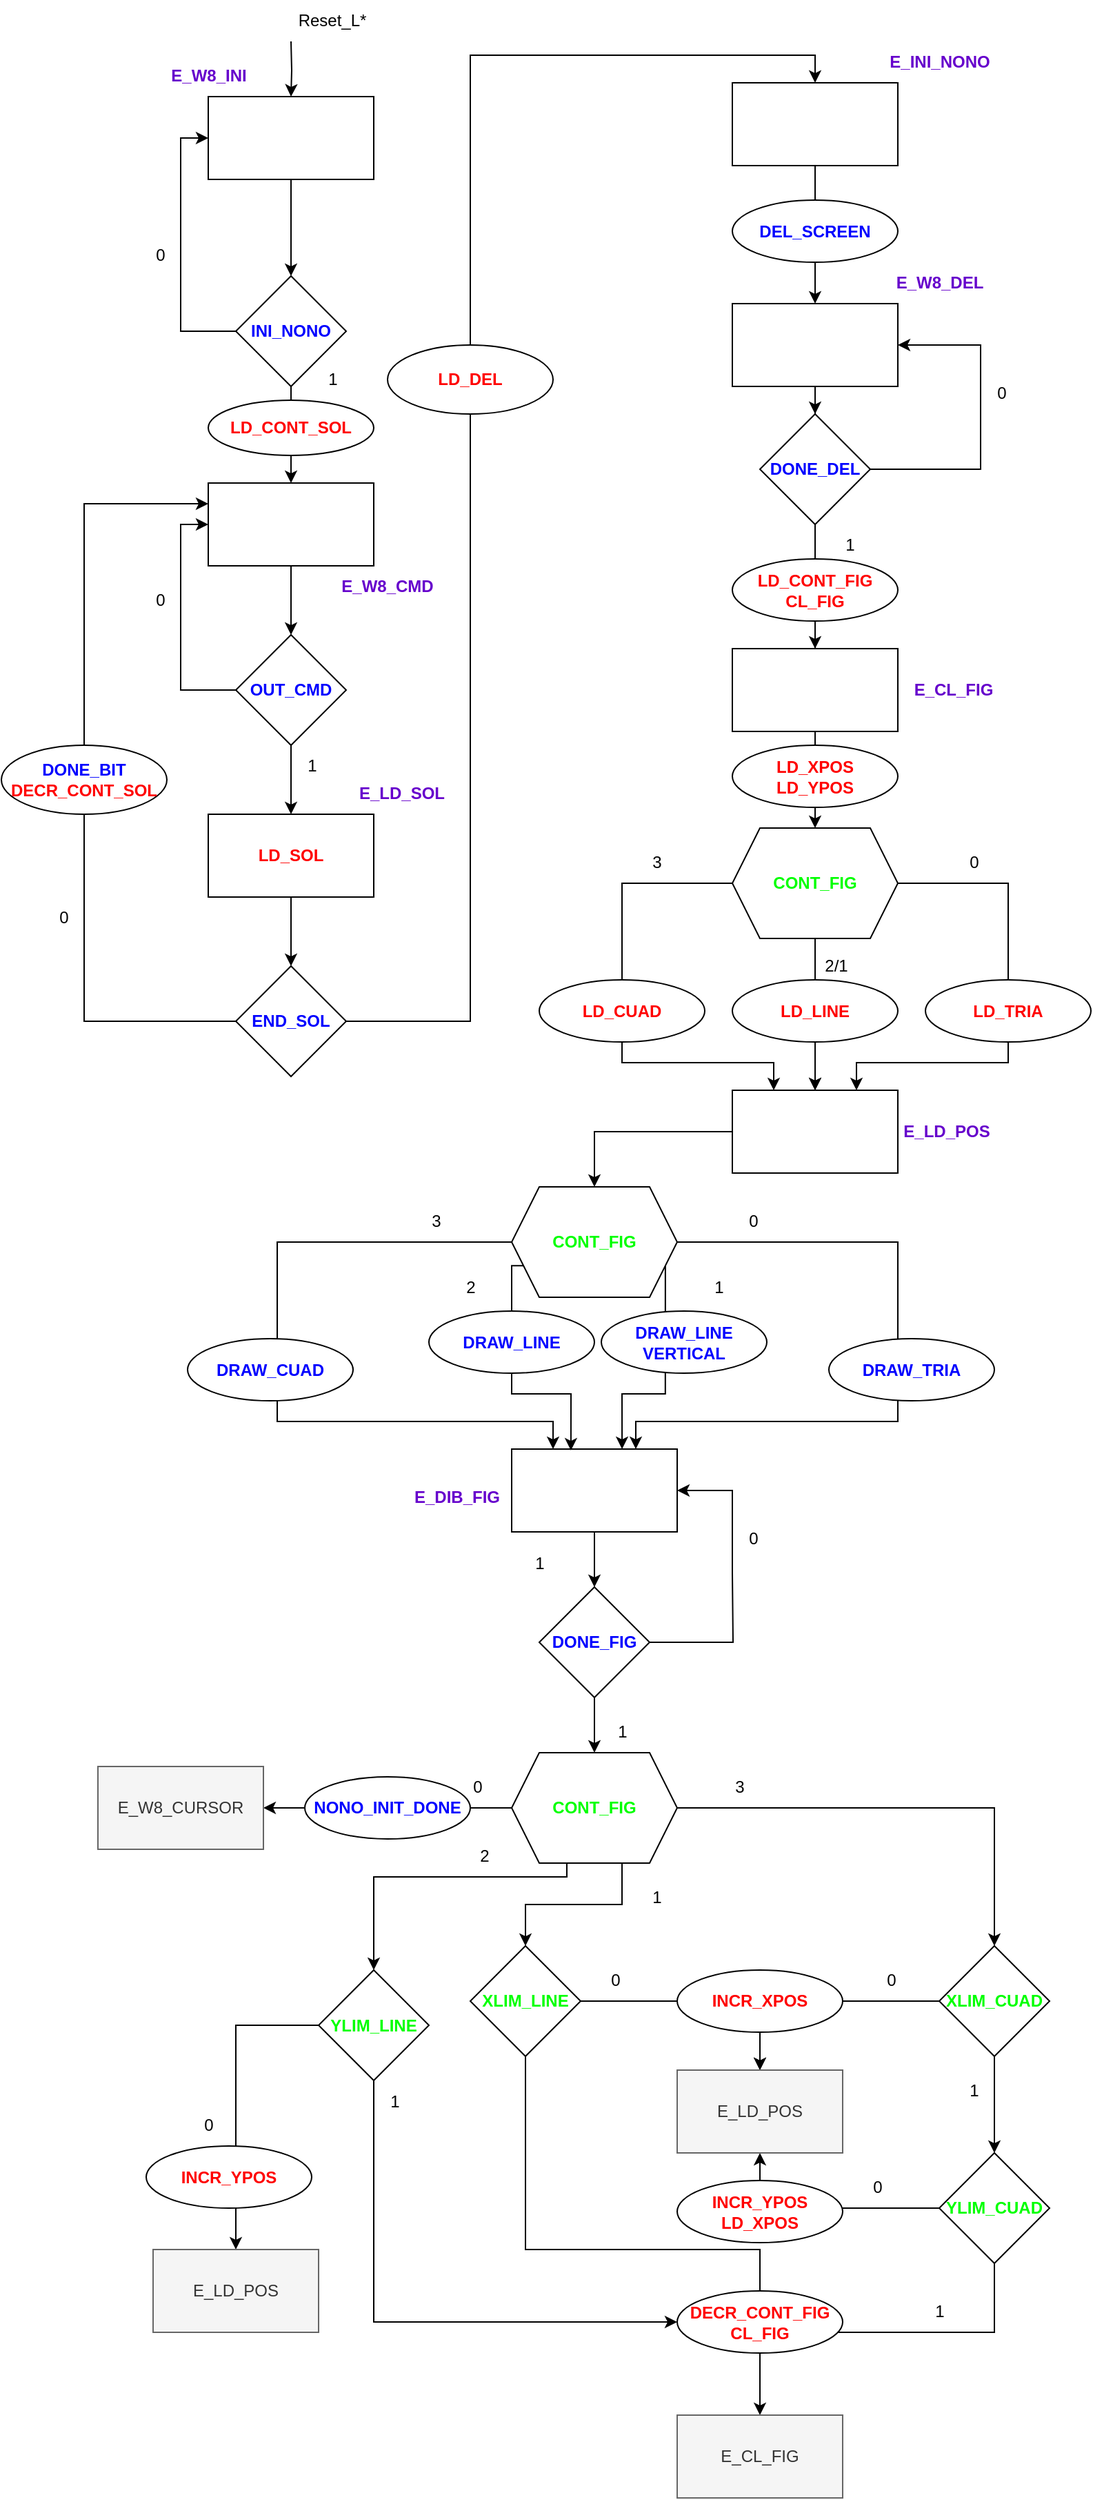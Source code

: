 <mxfile version="23.1.4" type="device">
  <diagram name="Página-1" id="odEJm7NLrHrXEt8aZHD7">
    <mxGraphModel dx="2206" dy="1148" grid="1" gridSize="10" guides="1" tooltips="1" connect="1" arrows="1" fold="1" page="1" pageScale="1" pageWidth="827" pageHeight="1169" math="0" shadow="0">
      <root>
        <mxCell id="0" />
        <mxCell id="1" parent="0" />
        <mxCell id="RWISE_kW_2bD8TeYGAy0-4" value="" style="edgeStyle=orthogonalEdgeStyle;rounded=0;orthogonalLoop=1;jettySize=auto;html=1;" parent="1" source="RWISE_kW_2bD8TeYGAy0-2" target="RWISE_kW_2bD8TeYGAy0-3" edge="1">
          <mxGeometry relative="1" as="geometry" />
        </mxCell>
        <mxCell id="RWISE_kW_2bD8TeYGAy0-19" style="edgeStyle=orthogonalEdgeStyle;rounded=0;orthogonalLoop=1;jettySize=auto;html=1;" parent="1" target="RWISE_kW_2bD8TeYGAy0-2" edge="1">
          <mxGeometry relative="1" as="geometry">
            <mxPoint x="210" y="40" as="sourcePoint" />
          </mxGeometry>
        </mxCell>
        <mxCell id="RWISE_kW_2bD8TeYGAy0-2" value="" style="rounded=0;whiteSpace=wrap;html=1;" parent="1" vertex="1">
          <mxGeometry x="150" y="80" width="120" height="60" as="geometry" />
        </mxCell>
        <mxCell id="RWISE_kW_2bD8TeYGAy0-5" style="edgeStyle=orthogonalEdgeStyle;rounded=0;orthogonalLoop=1;jettySize=auto;html=1;entryX=0;entryY=0.5;entryDx=0;entryDy=0;" parent="1" source="RWISE_kW_2bD8TeYGAy0-3" target="RWISE_kW_2bD8TeYGAy0-2" edge="1">
          <mxGeometry relative="1" as="geometry">
            <Array as="points">
              <mxPoint x="130" y="250" />
              <mxPoint x="130" y="110" />
            </Array>
          </mxGeometry>
        </mxCell>
        <mxCell id="RWISE_kW_2bD8TeYGAy0-7" value="" style="edgeStyle=orthogonalEdgeStyle;rounded=0;orthogonalLoop=1;jettySize=auto;html=1;" parent="1" source="RWISE_kW_2bD8TeYGAy0-3" target="RWISE_kW_2bD8TeYGAy0-6" edge="1">
          <mxGeometry relative="1" as="geometry" />
        </mxCell>
        <mxCell id="RWISE_kW_2bD8TeYGAy0-3" value="&lt;b&gt;&lt;font color=&quot;#0000ff&quot;&gt;INI_NONO&lt;/font&gt;&lt;/b&gt;" style="rhombus;whiteSpace=wrap;html=1;" parent="1" vertex="1">
          <mxGeometry x="170" y="210" width="80" height="80" as="geometry" />
        </mxCell>
        <mxCell id="RWISE_kW_2bD8TeYGAy0-9" value="" style="edgeStyle=orthogonalEdgeStyle;rounded=0;orthogonalLoop=1;jettySize=auto;html=1;" parent="1" source="RWISE_kW_2bD8TeYGAy0-6" target="RWISE_kW_2bD8TeYGAy0-8" edge="1">
          <mxGeometry relative="1" as="geometry" />
        </mxCell>
        <mxCell id="RWISE_kW_2bD8TeYGAy0-6" value="" style="rounded=0;whiteSpace=wrap;html=1;" parent="1" vertex="1">
          <mxGeometry x="150" y="360" width="120" height="60" as="geometry" />
        </mxCell>
        <mxCell id="RWISE_kW_2bD8TeYGAy0-10" style="edgeStyle=orthogonalEdgeStyle;rounded=0;orthogonalLoop=1;jettySize=auto;html=1;entryX=0;entryY=0.5;entryDx=0;entryDy=0;" parent="1" source="RWISE_kW_2bD8TeYGAy0-8" target="RWISE_kW_2bD8TeYGAy0-6" edge="1">
          <mxGeometry relative="1" as="geometry">
            <Array as="points">
              <mxPoint x="130" y="510" />
              <mxPoint x="130" y="390" />
            </Array>
          </mxGeometry>
        </mxCell>
        <mxCell id="RWISE_kW_2bD8TeYGAy0-13" value="" style="edgeStyle=orthogonalEdgeStyle;rounded=0;orthogonalLoop=1;jettySize=auto;html=1;" parent="1" source="RWISE_kW_2bD8TeYGAy0-8" target="RWISE_kW_2bD8TeYGAy0-12" edge="1">
          <mxGeometry relative="1" as="geometry" />
        </mxCell>
        <mxCell id="RWISE_kW_2bD8TeYGAy0-8" value="&lt;b&gt;&lt;font color=&quot;#0000ff&quot;&gt;OUT_CMD&lt;/font&gt;&lt;/b&gt;" style="rhombus;whiteSpace=wrap;html=1;" parent="1" vertex="1">
          <mxGeometry x="170" y="470" width="80" height="80" as="geometry" />
        </mxCell>
        <mxCell id="RWISE_kW_2bD8TeYGAy0-16" value="" style="edgeStyle=orthogonalEdgeStyle;rounded=0;orthogonalLoop=1;jettySize=auto;html=1;" parent="1" source="RWISE_kW_2bD8TeYGAy0-12" target="RWISE_kW_2bD8TeYGAy0-15" edge="1">
          <mxGeometry relative="1" as="geometry" />
        </mxCell>
        <mxCell id="RWISE_kW_2bD8TeYGAy0-12" value="&lt;b&gt;&lt;font color=&quot;#ff0000&quot;&gt;LD_SOL&lt;/font&gt;&lt;/b&gt;" style="rounded=0;whiteSpace=wrap;html=1;" parent="1" vertex="1">
          <mxGeometry x="150" y="600" width="120" height="60" as="geometry" />
        </mxCell>
        <mxCell id="RWISE_kW_2bD8TeYGAy0-17" style="edgeStyle=orthogonalEdgeStyle;rounded=0;orthogonalLoop=1;jettySize=auto;html=1;entryX=0;entryY=0.25;entryDx=0;entryDy=0;" parent="1" source="RWISE_kW_2bD8TeYGAy0-15" target="RWISE_kW_2bD8TeYGAy0-6" edge="1">
          <mxGeometry relative="1" as="geometry">
            <Array as="points">
              <mxPoint x="60" y="750" />
              <mxPoint x="60" y="375" />
            </Array>
          </mxGeometry>
        </mxCell>
        <mxCell id="RWISE_kW_2bD8TeYGAy0-31" style="edgeStyle=orthogonalEdgeStyle;rounded=0;orthogonalLoop=1;jettySize=auto;html=1;entryX=0.5;entryY=0;entryDx=0;entryDy=0;" parent="1" source="RWISE_kW_2bD8TeYGAy0-32" target="RWISE_kW_2bD8TeYGAy0-30" edge="1">
          <mxGeometry relative="1" as="geometry">
            <Array as="points">
              <mxPoint x="340" y="50" />
              <mxPoint x="590" y="50" />
            </Array>
          </mxGeometry>
        </mxCell>
        <mxCell id="RWISE_kW_2bD8TeYGAy0-15" value="&lt;b&gt;&lt;font color=&quot;#0000ff&quot;&gt;END_SOL&lt;/font&gt;&lt;/b&gt;" style="rhombus;whiteSpace=wrap;html=1;" parent="1" vertex="1">
          <mxGeometry x="170" y="710" width="80" height="80" as="geometry" />
        </mxCell>
        <mxCell id="RWISE_kW_2bD8TeYGAy0-18" value="&lt;b&gt;&lt;font color=&quot;#ff0000&quot;&gt;LD_CONT_SOL&lt;/font&gt;&lt;/b&gt;" style="ellipse;whiteSpace=wrap;html=1;" parent="1" vertex="1">
          <mxGeometry x="150" y="300" width="120" height="40" as="geometry" />
        </mxCell>
        <mxCell id="RWISE_kW_2bD8TeYGAy0-20" value="Reset_L*" style="text;html=1;strokeColor=none;fillColor=none;align=center;verticalAlign=middle;whiteSpace=wrap;rounded=0;" parent="1" vertex="1">
          <mxGeometry x="210" y="10" width="60" height="30" as="geometry" />
        </mxCell>
        <mxCell id="RWISE_kW_2bD8TeYGAy0-21" value="&lt;b&gt;&lt;font color=&quot;#6600cc&quot;&gt;E_W8_INI&lt;/font&gt;&lt;/b&gt;" style="text;html=1;align=center;verticalAlign=middle;resizable=0;points=[];autosize=1;strokeColor=none;fillColor=none;" parent="1" vertex="1">
          <mxGeometry x="110" y="50" width="80" height="30" as="geometry" />
        </mxCell>
        <mxCell id="RWISE_kW_2bD8TeYGAy0-22" value="&lt;font color=&quot;#6600cc&quot;&gt;&lt;b&gt;E_W8_CMD&lt;/b&gt;&lt;/font&gt;" style="text;html=1;strokeColor=none;fillColor=none;align=center;verticalAlign=middle;whiteSpace=wrap;rounded=0;" parent="1" vertex="1">
          <mxGeometry x="250" y="420" width="60" height="30" as="geometry" />
        </mxCell>
        <mxCell id="RWISE_kW_2bD8TeYGAy0-23" value="&lt;b&gt;&lt;font color=&quot;#6600cc&quot;&gt;E_LD_SOL&lt;/font&gt;&lt;/b&gt;" style="text;html=1;align=center;verticalAlign=middle;resizable=0;points=[];autosize=1;strokeColor=none;fillColor=none;" parent="1" vertex="1">
          <mxGeometry x="245" y="570" width="90" height="30" as="geometry" />
        </mxCell>
        <mxCell id="RWISE_kW_2bD8TeYGAy0-24" value="&lt;b&gt;&lt;font color=&quot;#0000ff&quot;&gt;DONE_BIT&lt;/font&gt;&lt;/b&gt;&lt;br&gt;&lt;b&gt;&lt;font color=&quot;#ff0000&quot;&gt;DECR_CONT_SOL&lt;/font&gt;&lt;/b&gt;" style="ellipse;whiteSpace=wrap;html=1;" parent="1" vertex="1">
          <mxGeometry y="550" width="120" height="50" as="geometry" />
        </mxCell>
        <mxCell id="RWISE_kW_2bD8TeYGAy0-25" value="0" style="text;html=1;align=center;verticalAlign=middle;resizable=0;points=[];autosize=1;strokeColor=none;fillColor=none;" parent="1" vertex="1">
          <mxGeometry x="100" y="180" width="30" height="30" as="geometry" />
        </mxCell>
        <mxCell id="RWISE_kW_2bD8TeYGAy0-26" value="0" style="text;html=1;align=center;verticalAlign=middle;resizable=0;points=[];autosize=1;strokeColor=none;fillColor=none;" parent="1" vertex="1">
          <mxGeometry x="100" y="430" width="30" height="30" as="geometry" />
        </mxCell>
        <mxCell id="RWISE_kW_2bD8TeYGAy0-27" value="0" style="text;html=1;align=center;verticalAlign=middle;resizable=0;points=[];autosize=1;strokeColor=none;fillColor=none;" parent="1" vertex="1">
          <mxGeometry x="30" y="660" width="30" height="30" as="geometry" />
        </mxCell>
        <mxCell id="RWISE_kW_2bD8TeYGAy0-28" value="1" style="text;html=1;align=center;verticalAlign=middle;resizable=0;points=[];autosize=1;strokeColor=none;fillColor=none;" parent="1" vertex="1">
          <mxGeometry x="210" y="550" width="30" height="30" as="geometry" />
        </mxCell>
        <mxCell id="RWISE_kW_2bD8TeYGAy0-29" value="1" style="text;html=1;align=center;verticalAlign=middle;resizable=0;points=[];autosize=1;strokeColor=none;fillColor=none;" parent="1" vertex="1">
          <mxGeometry x="225" y="270" width="30" height="30" as="geometry" />
        </mxCell>
        <mxCell id="RWISE_kW_2bD8TeYGAy0-34" style="edgeStyle=orthogonalEdgeStyle;rounded=0;orthogonalLoop=1;jettySize=auto;html=1;entryX=0.5;entryY=0;entryDx=0;entryDy=0;" parent="1" source="RWISE_kW_2bD8TeYGAy0-30" target="RWISE_kW_2bD8TeYGAy0-33" edge="1">
          <mxGeometry relative="1" as="geometry" />
        </mxCell>
        <mxCell id="RWISE_kW_2bD8TeYGAy0-30" value="" style="rounded=0;whiteSpace=wrap;html=1;" parent="1" vertex="1">
          <mxGeometry x="530" y="70" width="120" height="60" as="geometry" />
        </mxCell>
        <mxCell id="RWISE_kW_2bD8TeYGAy0-36" value="" style="edgeStyle=orthogonalEdgeStyle;rounded=0;orthogonalLoop=1;jettySize=auto;html=1;" parent="1" source="RWISE_kW_2bD8TeYGAy0-33" target="RWISE_kW_2bD8TeYGAy0-35" edge="1">
          <mxGeometry relative="1" as="geometry" />
        </mxCell>
        <mxCell id="RWISE_kW_2bD8TeYGAy0-33" value="" style="rounded=0;whiteSpace=wrap;html=1;" parent="1" vertex="1">
          <mxGeometry x="530" y="230" width="120" height="60" as="geometry" />
        </mxCell>
        <mxCell id="RWISE_kW_2bD8TeYGAy0-37" style="edgeStyle=orthogonalEdgeStyle;rounded=0;orthogonalLoop=1;jettySize=auto;html=1;entryX=1;entryY=0.5;entryDx=0;entryDy=0;exitX=1;exitY=0.5;exitDx=0;exitDy=0;" parent="1" source="RWISE_kW_2bD8TeYGAy0-35" target="RWISE_kW_2bD8TeYGAy0-33" edge="1">
          <mxGeometry relative="1" as="geometry">
            <Array as="points">
              <mxPoint x="710" y="350" />
              <mxPoint x="710" y="260" />
            </Array>
          </mxGeometry>
        </mxCell>
        <mxCell id="RWISE_kW_2bD8TeYGAy0-39" value="" style="edgeStyle=orthogonalEdgeStyle;rounded=0;orthogonalLoop=1;jettySize=auto;html=1;" parent="1" source="RWISE_kW_2bD8TeYGAy0-55" target="RWISE_kW_2bD8TeYGAy0-38" edge="1">
          <mxGeometry relative="1" as="geometry" />
        </mxCell>
        <mxCell id="RWISE_kW_2bD8TeYGAy0-116" value="" style="edgeStyle=orthogonalEdgeStyle;rounded=0;orthogonalLoop=1;jettySize=auto;html=1;endArrow=none;endFill=0;" parent="1" source="RWISE_kW_2bD8TeYGAy0-35" target="RWISE_kW_2bD8TeYGAy0-55" edge="1">
          <mxGeometry relative="1" as="geometry" />
        </mxCell>
        <mxCell id="RWISE_kW_2bD8TeYGAy0-35" value="&lt;b&gt;&lt;font color=&quot;#0000ff&quot;&gt;DONE_DEL&lt;/font&gt;&lt;/b&gt;" style="rhombus;whiteSpace=wrap;html=1;" parent="1" vertex="1">
          <mxGeometry x="550" y="310" width="80" height="80" as="geometry" />
        </mxCell>
        <mxCell id="RWISE_kW_2bD8TeYGAy0-41" value="" style="edgeStyle=orthogonalEdgeStyle;rounded=0;orthogonalLoop=1;jettySize=auto;html=1;" parent="1" source="RWISE_kW_2bD8TeYGAy0-58" target="RWISE_kW_2bD8TeYGAy0-40" edge="1">
          <mxGeometry relative="1" as="geometry" />
        </mxCell>
        <mxCell id="RWISE_kW_2bD8TeYGAy0-38" value="" style="rounded=0;whiteSpace=wrap;html=1;" parent="1" vertex="1">
          <mxGeometry x="530" y="480" width="120" height="60" as="geometry" />
        </mxCell>
        <mxCell id="5XrXyJW60Q5g18ajLVjd-1" style="edgeStyle=orthogonalEdgeStyle;rounded=0;orthogonalLoop=1;jettySize=auto;html=1;" parent="1" source="RWISE_kW_2bD8TeYGAy0-40" target="RWISE_kW_2bD8TeYGAy0-138" edge="1">
          <mxGeometry relative="1" as="geometry" />
        </mxCell>
        <mxCell id="RWISE_kW_2bD8TeYGAy0-40" value="" style="rounded=0;whiteSpace=wrap;html=1;" parent="1" vertex="1">
          <mxGeometry x="530" y="800" width="120" height="60" as="geometry" />
        </mxCell>
        <mxCell id="RWISE_kW_2bD8TeYGAy0-45" value="" style="edgeStyle=orthogonalEdgeStyle;rounded=0;orthogonalLoop=1;jettySize=auto;html=1;" parent="1" source="RWISE_kW_2bD8TeYGAy0-42" target="RWISE_kW_2bD8TeYGAy0-44" edge="1">
          <mxGeometry relative="1" as="geometry" />
        </mxCell>
        <mxCell id="RjM8TMCrA9uFqxCEmSIZ-4" style="edgeStyle=orthogonalEdgeStyle;rounded=0;orthogonalLoop=1;jettySize=auto;html=1;entryX=1;entryY=0.5;entryDx=0;entryDy=0;" edge="1" parent="1" target="RWISE_kW_2bD8TeYGAy0-42">
          <mxGeometry relative="1" as="geometry">
            <mxPoint x="530" y="1150" as="sourcePoint" />
            <Array as="points">
              <mxPoint x="530" y="1090" />
            </Array>
          </mxGeometry>
        </mxCell>
        <mxCell id="RWISE_kW_2bD8TeYGAy0-42" value="" style="rounded=0;whiteSpace=wrap;html=1;" parent="1" vertex="1">
          <mxGeometry x="370" y="1060" width="120" height="60" as="geometry" />
        </mxCell>
        <mxCell id="RWISE_kW_2bD8TeYGAy0-83" value="" style="edgeStyle=orthogonalEdgeStyle;rounded=0;orthogonalLoop=1;jettySize=auto;html=1;" parent="1" source="RWISE_kW_2bD8TeYGAy0-44" target="RWISE_kW_2bD8TeYGAy0-70" edge="1">
          <mxGeometry relative="1" as="geometry" />
        </mxCell>
        <mxCell id="RjM8TMCrA9uFqxCEmSIZ-3" style="edgeStyle=orthogonalEdgeStyle;rounded=0;orthogonalLoop=1;jettySize=auto;html=1;endArrow=none;endFill=0;" edge="1" parent="1" source="RWISE_kW_2bD8TeYGAy0-44">
          <mxGeometry relative="1" as="geometry">
            <mxPoint x="530" y="1150" as="targetPoint" />
          </mxGeometry>
        </mxCell>
        <mxCell id="RWISE_kW_2bD8TeYGAy0-44" value="&lt;b&gt;&lt;font color=&quot;#0000ff&quot;&gt;DONE_FIG&lt;/font&gt;&lt;/b&gt;" style="rhombus;whiteSpace=wrap;html=1;" parent="1" vertex="1">
          <mxGeometry x="390" y="1160" width="80" height="80" as="geometry" />
        </mxCell>
        <mxCell id="RWISE_kW_2bD8TeYGAy0-53" value="" style="edgeStyle=orthogonalEdgeStyle;rounded=0;orthogonalLoop=1;jettySize=auto;html=1;entryX=0.5;entryY=0;entryDx=0;entryDy=0;" parent="1" source="RWISE_kW_2bD8TeYGAy0-15" target="RWISE_kW_2bD8TeYGAy0-32" edge="1">
          <mxGeometry relative="1" as="geometry">
            <mxPoint x="250" y="750" as="sourcePoint" />
            <mxPoint x="560" y="70" as="targetPoint" />
            <Array as="points">
              <mxPoint x="340" y="750" />
            </Array>
          </mxGeometry>
        </mxCell>
        <mxCell id="RWISE_kW_2bD8TeYGAy0-32" value="&lt;b&gt;&lt;font color=&quot;#ff0000&quot;&gt;LD_DEL&lt;/font&gt;&lt;/b&gt;" style="ellipse;whiteSpace=wrap;html=1;" parent="1" vertex="1">
          <mxGeometry x="280" y="260" width="120" height="50" as="geometry" />
        </mxCell>
        <mxCell id="RWISE_kW_2bD8TeYGAy0-54" value="&lt;b&gt;&lt;font color=&quot;#0000ff&quot;&gt;DEL_SCREEN&lt;/font&gt;&lt;/b&gt;" style="ellipse;whiteSpace=wrap;html=1;" parent="1" vertex="1">
          <mxGeometry x="530" y="155" width="120" height="45" as="geometry" />
        </mxCell>
        <mxCell id="RWISE_kW_2bD8TeYGAy0-55" value="&lt;b&gt;&lt;font color=&quot;#ff0000&quot;&gt;LD_CONT_FIG&lt;br&gt;CL_FIG&lt;/font&gt;&lt;/b&gt;" style="ellipse;whiteSpace=wrap;html=1;" parent="1" vertex="1">
          <mxGeometry x="530" y="415" width="120" height="45" as="geometry" />
        </mxCell>
        <mxCell id="RWISE_kW_2bD8TeYGAy0-59" style="edgeStyle=orthogonalEdgeStyle;rounded=0;orthogonalLoop=1;jettySize=auto;html=1;entryX=0.25;entryY=0;entryDx=0;entryDy=0;" parent="1" source="RWISE_kW_2bD8TeYGAy0-58" target="RWISE_kW_2bD8TeYGAy0-40" edge="1">
          <mxGeometry relative="1" as="geometry">
            <Array as="points">
              <mxPoint x="450" y="650" />
              <mxPoint x="450" y="780" />
              <mxPoint x="560" y="780" />
            </Array>
          </mxGeometry>
        </mxCell>
        <mxCell id="RWISE_kW_2bD8TeYGAy0-60" value="" style="edgeStyle=orthogonalEdgeStyle;rounded=0;orthogonalLoop=1;jettySize=auto;html=1;" parent="1" source="RWISE_kW_2bD8TeYGAy0-38" target="RWISE_kW_2bD8TeYGAy0-58" edge="1">
          <mxGeometry relative="1" as="geometry">
            <mxPoint x="590" y="540" as="sourcePoint" />
            <mxPoint x="590" y="770" as="targetPoint" />
          </mxGeometry>
        </mxCell>
        <mxCell id="RWISE_kW_2bD8TeYGAy0-58" value="&lt;b&gt;&lt;font color=&quot;#00ff00&quot;&gt;CONT_FIG&lt;/font&gt;&lt;/b&gt;" style="shape=hexagon;perimeter=hexagonPerimeter2;whiteSpace=wrap;html=1;fixedSize=1;" parent="1" vertex="1">
          <mxGeometry x="530" y="610" width="120" height="80" as="geometry" />
        </mxCell>
        <mxCell id="RWISE_kW_2bD8TeYGAy0-61" value="&lt;b&gt;&lt;font color=&quot;#ff0000&quot;&gt;LD_XPOS&lt;br&gt;LD_YPOS&lt;/font&gt;&lt;/b&gt;" style="ellipse;whiteSpace=wrap;html=1;" parent="1" vertex="1">
          <mxGeometry x="530" y="550" width="120" height="45" as="geometry" />
        </mxCell>
        <mxCell id="RWISE_kW_2bD8TeYGAy0-124" value="" style="edgeStyle=orthogonalEdgeStyle;rounded=0;orthogonalLoop=1;jettySize=auto;html=1;" parent="1" source="RWISE_kW_2bD8TeYGAy0-62" target="RWISE_kW_2bD8TeYGAy0-40" edge="1">
          <mxGeometry relative="1" as="geometry" />
        </mxCell>
        <mxCell id="RWISE_kW_2bD8TeYGAy0-62" value="&lt;b&gt;&lt;font color=&quot;#ff0000&quot;&gt;LD_LINE&lt;/font&gt;&lt;/b&gt;" style="ellipse;whiteSpace=wrap;html=1;" parent="1" vertex="1">
          <mxGeometry x="530" y="720" width="120" height="45" as="geometry" />
        </mxCell>
        <mxCell id="RWISE_kW_2bD8TeYGAy0-63" value="&lt;b&gt;&lt;font color=&quot;#ff0000&quot;&gt;LD_CUAD&lt;/font&gt;&lt;/b&gt;" style="ellipse;whiteSpace=wrap;html=1;" parent="1" vertex="1">
          <mxGeometry x="390" y="720" width="120" height="45" as="geometry" />
        </mxCell>
        <mxCell id="RWISE_kW_2bD8TeYGAy0-67" style="edgeStyle=orthogonalEdgeStyle;rounded=0;orthogonalLoop=1;jettySize=auto;html=1;entryX=0.75;entryY=0;entryDx=0;entryDy=0;" parent="1" source="RWISE_kW_2bD8TeYGAy0-58" target="RWISE_kW_2bD8TeYGAy0-40" edge="1">
          <mxGeometry relative="1" as="geometry">
            <Array as="points">
              <mxPoint x="730" y="650" />
              <mxPoint x="730" y="780" />
              <mxPoint x="620" y="780" />
            </Array>
          </mxGeometry>
        </mxCell>
        <mxCell id="RWISE_kW_2bD8TeYGAy0-68" value="&lt;b&gt;&lt;font color=&quot;#ff0000&quot;&gt;LD_TRIA&lt;/font&gt;&lt;/b&gt;" style="ellipse;whiteSpace=wrap;html=1;" parent="1" vertex="1">
          <mxGeometry x="670" y="720" width="120" height="45" as="geometry" />
        </mxCell>
        <mxCell id="RWISE_kW_2bD8TeYGAy0-75" style="edgeStyle=orthogonalEdgeStyle;rounded=0;orthogonalLoop=1;jettySize=auto;html=1;entryX=0.5;entryY=0;entryDx=0;entryDy=0;" parent="1" source="RWISE_kW_2bD8TeYGAy0-70" target="RWISE_kW_2bD8TeYGAy0-74" edge="1">
          <mxGeometry relative="1" as="geometry">
            <Array as="points">
              <mxPoint x="450" y="1390" />
              <mxPoint x="380" y="1390" />
            </Array>
          </mxGeometry>
        </mxCell>
        <mxCell id="RWISE_kW_2bD8TeYGAy0-84" style="edgeStyle=orthogonalEdgeStyle;rounded=0;orthogonalLoop=1;jettySize=auto;html=1;entryX=1;entryY=0.5;entryDx=0;entryDy=0;" parent="1" source="RWISE_kW_2bD8TeYGAy0-70" target="RWISE_kW_2bD8TeYGAy0-82" edge="1">
          <mxGeometry relative="1" as="geometry" />
        </mxCell>
        <mxCell id="RWISE_kW_2bD8TeYGAy0-85" style="edgeStyle=orthogonalEdgeStyle;rounded=0;orthogonalLoop=1;jettySize=auto;html=1;" parent="1" source="RWISE_kW_2bD8TeYGAy0-70" target="RWISE_kW_2bD8TeYGAy0-73" edge="1">
          <mxGeometry relative="1" as="geometry">
            <Array as="points">
              <mxPoint x="720" y="1320" />
            </Array>
          </mxGeometry>
        </mxCell>
        <mxCell id="U_JA3zANsVtiBpO0bqTu-7" style="edgeStyle=orthogonalEdgeStyle;rounded=0;orthogonalLoop=1;jettySize=auto;html=1;entryX=0.5;entryY=0;entryDx=0;entryDy=0;exitX=0.375;exitY=1;exitDx=0;exitDy=0;" parent="1" source="RWISE_kW_2bD8TeYGAy0-70" target="U_JA3zANsVtiBpO0bqTu-4" edge="1">
          <mxGeometry relative="1" as="geometry">
            <Array as="points">
              <mxPoint x="410" y="1360" />
              <mxPoint x="410" y="1370" />
              <mxPoint x="270" y="1370" />
            </Array>
          </mxGeometry>
        </mxCell>
        <mxCell id="RWISE_kW_2bD8TeYGAy0-70" value="&lt;b&gt;&lt;font color=&quot;#00ff00&quot;&gt;CONT_FIG&lt;/font&gt;&lt;/b&gt;" style="shape=hexagon;perimeter=hexagonPerimeter2;whiteSpace=wrap;html=1;fixedSize=1;" parent="1" vertex="1">
          <mxGeometry x="370" y="1280" width="120" height="80" as="geometry" />
        </mxCell>
        <mxCell id="RWISE_kW_2bD8TeYGAy0-78" value="" style="edgeStyle=orthogonalEdgeStyle;rounded=0;orthogonalLoop=1;jettySize=auto;html=1;" parent="1" source="RWISE_kW_2bD8TeYGAy0-73" target="RWISE_kW_2bD8TeYGAy0-77" edge="1">
          <mxGeometry relative="1" as="geometry" />
        </mxCell>
        <mxCell id="RWISE_kW_2bD8TeYGAy0-101" style="edgeStyle=orthogonalEdgeStyle;rounded=0;orthogonalLoop=1;jettySize=auto;html=1;entryX=0.5;entryY=0;entryDx=0;entryDy=0;" parent="1" source="RWISE_kW_2bD8TeYGAy0-73" target="RWISE_kW_2bD8TeYGAy0-88" edge="1">
          <mxGeometry relative="1" as="geometry">
            <mxPoint x="540" y="1460" as="targetPoint" />
          </mxGeometry>
        </mxCell>
        <mxCell id="RWISE_kW_2bD8TeYGAy0-73" value="&lt;b&gt;&lt;font color=&quot;#00ff00&quot;&gt;XLIM_CUAD&lt;/font&gt;&lt;/b&gt;" style="rhombus;whiteSpace=wrap;html=1;" parent="1" vertex="1">
          <mxGeometry x="680" y="1420" width="80" height="80" as="geometry" />
        </mxCell>
        <mxCell id="RWISE_kW_2bD8TeYGAy0-100" style="edgeStyle=orthogonalEdgeStyle;rounded=0;orthogonalLoop=1;jettySize=auto;html=1;entryX=0.5;entryY=0;entryDx=0;entryDy=0;" parent="1" source="RWISE_kW_2bD8TeYGAy0-74" target="RWISE_kW_2bD8TeYGAy0-88" edge="1">
          <mxGeometry relative="1" as="geometry" />
        </mxCell>
        <mxCell id="U_JA3zANsVtiBpO0bqTu-1" value="" style="edgeStyle=orthogonalEdgeStyle;rounded=0;orthogonalLoop=1;jettySize=auto;html=1;endArrow=none;endFill=0;" parent="1" source="RWISE_kW_2bD8TeYGAy0-74" target="RWISE_kW_2bD8TeYGAy0-93" edge="1">
          <mxGeometry relative="1" as="geometry" />
        </mxCell>
        <mxCell id="U_JA3zANsVtiBpO0bqTu-2" style="edgeStyle=orthogonalEdgeStyle;rounded=0;orthogonalLoop=1;jettySize=auto;html=1;entryX=0.5;entryY=0;entryDx=0;entryDy=0;endArrow=none;endFill=0;" parent="1" source="RWISE_kW_2bD8TeYGAy0-74" target="RWISE_kW_2bD8TeYGAy0-110" edge="1">
          <mxGeometry relative="1" as="geometry">
            <Array as="points">
              <mxPoint x="380" y="1640" />
              <mxPoint x="550" y="1640" />
            </Array>
          </mxGeometry>
        </mxCell>
        <mxCell id="RWISE_kW_2bD8TeYGAy0-74" value="&lt;b&gt;&lt;font color=&quot;#00ff00&quot;&gt;XLIM_LINE&lt;/font&gt;&lt;/b&gt;" style="rhombus;whiteSpace=wrap;html=1;" parent="1" vertex="1">
          <mxGeometry x="340" y="1420" width="80" height="80" as="geometry" />
        </mxCell>
        <mxCell id="RWISE_kW_2bD8TeYGAy0-92" style="edgeStyle=orthogonalEdgeStyle;rounded=0;orthogonalLoop=1;jettySize=auto;html=1;entryX=0.5;entryY=1;entryDx=0;entryDy=0;" parent="1" source="RWISE_kW_2bD8TeYGAy0-77" target="RWISE_kW_2bD8TeYGAy0-88" edge="1">
          <mxGeometry relative="1" as="geometry">
            <Array as="points">
              <mxPoint x="550" y="1610" />
            </Array>
          </mxGeometry>
        </mxCell>
        <mxCell id="RWISE_kW_2bD8TeYGAy0-109" style="edgeStyle=orthogonalEdgeStyle;rounded=0;orthogonalLoop=1;jettySize=auto;html=1;entryX=0.5;entryY=0;entryDx=0;entryDy=0;" parent="1" source="RWISE_kW_2bD8TeYGAy0-110" target="RWISE_kW_2bD8TeYGAy0-106" edge="1">
          <mxGeometry relative="1" as="geometry">
            <Array as="points">
              <mxPoint x="550" y="1740" />
              <mxPoint x="550" y="1740" />
            </Array>
          </mxGeometry>
        </mxCell>
        <mxCell id="RWISE_kW_2bD8TeYGAy0-77" value="&lt;b&gt;&lt;font color=&quot;#00ff00&quot;&gt;YLIM_CUAD&lt;/font&gt;&lt;/b&gt;" style="rhombus;whiteSpace=wrap;html=1;" parent="1" vertex="1">
          <mxGeometry x="680" y="1570" width="80" height="80" as="geometry" />
        </mxCell>
        <mxCell id="RWISE_kW_2bD8TeYGAy0-82" value="E_W8_CURSOR" style="rounded=0;whiteSpace=wrap;html=1;fillColor=#f5f5f5;fontColor=#333333;strokeColor=#666666;" parent="1" vertex="1">
          <mxGeometry x="70" y="1290" width="120" height="60" as="geometry" />
        </mxCell>
        <mxCell id="RWISE_kW_2bD8TeYGAy0-88" value="E_LD_POS" style="rounded=0;whiteSpace=wrap;html=1;fillColor=#f5f5f5;fontColor=#333333;strokeColor=#666666;" parent="1" vertex="1">
          <mxGeometry x="490" y="1510" width="120" height="60" as="geometry" />
        </mxCell>
        <mxCell id="RWISE_kW_2bD8TeYGAy0-93" value="&lt;b&gt;&lt;font color=&quot;#ff0000&quot;&gt;INCR_XPOS&lt;/font&gt;&lt;/b&gt;" style="ellipse;whiteSpace=wrap;html=1;" parent="1" vertex="1">
          <mxGeometry x="490" y="1437.5" width="120" height="45" as="geometry" />
        </mxCell>
        <mxCell id="RWISE_kW_2bD8TeYGAy0-104" value="&lt;b&gt;&lt;font color=&quot;#ff0000&quot;&gt;INCR_YPOS&lt;br&gt;LD_XPOS&lt;/font&gt;&lt;/b&gt;" style="ellipse;whiteSpace=wrap;html=1;" parent="1" vertex="1">
          <mxGeometry x="490" y="1590" width="120" height="45" as="geometry" />
        </mxCell>
        <mxCell id="RWISE_kW_2bD8TeYGAy0-106" value="E_CL_FIG" style="rounded=0;whiteSpace=wrap;html=1;fillColor=#f5f5f5;fontColor=#333333;strokeColor=#666666;" parent="1" vertex="1">
          <mxGeometry x="490" y="1760" width="120" height="60" as="geometry" />
        </mxCell>
        <mxCell id="RWISE_kW_2bD8TeYGAy0-111" value="" style="edgeStyle=orthogonalEdgeStyle;rounded=0;orthogonalLoop=1;jettySize=auto;html=1;entryX=0.5;entryY=0;entryDx=0;entryDy=0;" parent="1" source="RWISE_kW_2bD8TeYGAy0-77" target="RWISE_kW_2bD8TeYGAy0-110" edge="1">
          <mxGeometry relative="1" as="geometry">
            <mxPoint x="720" y="1650" as="sourcePoint" />
            <mxPoint x="540" y="1790" as="targetPoint" />
            <Array as="points">
              <mxPoint x="720" y="1700" />
            </Array>
          </mxGeometry>
        </mxCell>
        <mxCell id="RWISE_kW_2bD8TeYGAy0-110" value="&lt;b&gt;&lt;font color=&quot;#ff0000&quot;&gt;DECR_CONT_FIG&lt;br&gt;CL_FIG&lt;/font&gt;&lt;/b&gt;" style="ellipse;whiteSpace=wrap;html=1;" parent="1" vertex="1">
          <mxGeometry x="490" y="1670" width="120" height="45" as="geometry" />
        </mxCell>
        <mxCell id="RWISE_kW_2bD8TeYGAy0-114" value="&lt;b&gt;&lt;font color=&quot;#6600cc&quot;&gt;E_INI_NONO&lt;/font&gt;&lt;/b&gt;" style="text;html=1;align=center;verticalAlign=middle;resizable=0;points=[];autosize=1;strokeColor=none;fillColor=none;" parent="1" vertex="1">
          <mxGeometry x="630" y="40" width="100" height="30" as="geometry" />
        </mxCell>
        <mxCell id="RWISE_kW_2bD8TeYGAy0-115" value="&lt;b&gt;&lt;font color=&quot;#6600cc&quot;&gt;E_W8_DEL&lt;/font&gt;&lt;/b&gt;" style="text;html=1;align=center;verticalAlign=middle;resizable=0;points=[];autosize=1;strokeColor=none;fillColor=none;" parent="1" vertex="1">
          <mxGeometry x="635" y="200" width="90" height="30" as="geometry" />
        </mxCell>
        <mxCell id="RWISE_kW_2bD8TeYGAy0-117" value="0" style="text;html=1;align=center;verticalAlign=middle;resizable=0;points=[];autosize=1;strokeColor=none;fillColor=none;" parent="1" vertex="1">
          <mxGeometry x="710" y="280" width="30" height="30" as="geometry" />
        </mxCell>
        <mxCell id="RWISE_kW_2bD8TeYGAy0-118" value="1" style="text;html=1;align=center;verticalAlign=middle;resizable=0;points=[];autosize=1;strokeColor=none;fillColor=none;" parent="1" vertex="1">
          <mxGeometry x="600" y="390" width="30" height="30" as="geometry" />
        </mxCell>
        <mxCell id="RWISE_kW_2bD8TeYGAy0-119" value="&lt;b&gt;&lt;font color=&quot;#6600cc&quot;&gt;E_CL_FIG&lt;/font&gt;&lt;/b&gt;" style="text;html=1;align=center;verticalAlign=middle;resizable=0;points=[];autosize=1;strokeColor=none;fillColor=none;" parent="1" vertex="1">
          <mxGeometry x="650" y="495" width="80" height="30" as="geometry" />
        </mxCell>
        <mxCell id="RWISE_kW_2bD8TeYGAy0-120" value="3" style="text;html=1;align=center;verticalAlign=middle;resizable=0;points=[];autosize=1;strokeColor=none;fillColor=none;" parent="1" vertex="1">
          <mxGeometry x="460" y="620" width="30" height="30" as="geometry" />
        </mxCell>
        <mxCell id="RWISE_kW_2bD8TeYGAy0-121" value="0" style="text;html=1;align=center;verticalAlign=middle;resizable=0;points=[];autosize=1;strokeColor=none;fillColor=none;" parent="1" vertex="1">
          <mxGeometry x="690" y="620" width="30" height="30" as="geometry" />
        </mxCell>
        <mxCell id="RWISE_kW_2bD8TeYGAy0-122" value="2/1" style="text;html=1;align=center;verticalAlign=middle;resizable=0;points=[];autosize=1;strokeColor=none;fillColor=none;" parent="1" vertex="1">
          <mxGeometry x="585" y="695" width="40" height="30" as="geometry" />
        </mxCell>
        <mxCell id="RWISE_kW_2bD8TeYGAy0-123" value="0" style="text;html=1;align=center;verticalAlign=middle;resizable=0;points=[];autosize=1;strokeColor=none;fillColor=none;" parent="1" vertex="1">
          <mxGeometry x="530" y="1110" width="30" height="30" as="geometry" />
        </mxCell>
        <mxCell id="RWISE_kW_2bD8TeYGAy0-127" value="&lt;b&gt;&lt;font color=&quot;#6600cc&quot;&gt;E_LD_POS&lt;/font&gt;&lt;/b&gt;" style="text;html=1;align=center;verticalAlign=middle;resizable=0;points=[];autosize=1;strokeColor=none;fillColor=none;" parent="1" vertex="1">
          <mxGeometry x="640" y="815" width="90" height="30" as="geometry" />
        </mxCell>
        <mxCell id="RWISE_kW_2bD8TeYGAy0-128" value="&lt;b&gt;&lt;font color=&quot;#6600cc&quot;&gt;E_DIB_FIG&lt;/font&gt;&lt;/b&gt;" style="text;html=1;align=center;verticalAlign=middle;resizable=0;points=[];autosize=1;strokeColor=none;fillColor=none;" parent="1" vertex="1">
          <mxGeometry x="285" y="1080" width="90" height="30" as="geometry" />
        </mxCell>
        <mxCell id="RWISE_kW_2bD8TeYGAy0-136" value="" style="edgeStyle=orthogonalEdgeStyle;rounded=0;orthogonalLoop=1;jettySize=auto;html=1;entryX=0.358;entryY=0.017;entryDx=0;entryDy=0;entryPerimeter=0;exitX=0;exitY=0.75;exitDx=0;exitDy=0;" parent="1" source="RWISE_kW_2bD8TeYGAy0-138" target="RWISE_kW_2bD8TeYGAy0-42" edge="1">
          <mxGeometry relative="1" as="geometry">
            <mxPoint x="430" y="1060" as="targetPoint" />
            <Array as="points">
              <mxPoint x="370" y="927" />
              <mxPoint x="370" y="1020" />
              <mxPoint x="413" y="1020" />
            </Array>
          </mxGeometry>
        </mxCell>
        <mxCell id="RWISE_kW_2bD8TeYGAy0-137" style="edgeStyle=orthogonalEdgeStyle;rounded=0;orthogonalLoop=1;jettySize=auto;html=1;entryX=0.25;entryY=0;entryDx=0;entryDy=0;" parent="1" source="RWISE_kW_2bD8TeYGAy0-138" edge="1">
          <mxGeometry relative="1" as="geometry">
            <mxPoint x="400" y="1060" as="targetPoint" />
            <Array as="points">
              <mxPoint x="200" y="910" />
              <mxPoint x="200" y="1040" />
              <mxPoint x="400" y="1040" />
            </Array>
          </mxGeometry>
        </mxCell>
        <mxCell id="5XrXyJW60Q5g18ajLVjd-2" style="edgeStyle=orthogonalEdgeStyle;rounded=0;orthogonalLoop=1;jettySize=auto;html=1;exitX=1;exitY=0.75;exitDx=0;exitDy=0;entryX=0.667;entryY=0;entryDx=0;entryDy=0;entryPerimeter=0;" parent="1" source="RWISE_kW_2bD8TeYGAy0-138" target="RWISE_kW_2bD8TeYGAy0-42" edge="1">
          <mxGeometry relative="1" as="geometry">
            <mxPoint x="460" y="1050" as="targetPoint" />
            <Array as="points">
              <mxPoint x="481" y="1020" />
              <mxPoint x="450" y="1020" />
            </Array>
          </mxGeometry>
        </mxCell>
        <mxCell id="RWISE_kW_2bD8TeYGAy0-138" value="&lt;b&gt;&lt;font color=&quot;#00ff00&quot;&gt;CONT_FIG&lt;/font&gt;&lt;/b&gt;" style="shape=hexagon;perimeter=hexagonPerimeter2;whiteSpace=wrap;html=1;fixedSize=1;" parent="1" vertex="1">
          <mxGeometry x="370" y="870" width="120" height="80" as="geometry" />
        </mxCell>
        <mxCell id="RWISE_kW_2bD8TeYGAy0-140" value="&lt;b&gt;&lt;font color=&quot;#0000ff&quot;&gt;DRAW_LINE&lt;/font&gt;&lt;/b&gt;" style="ellipse;whiteSpace=wrap;html=1;" parent="1" vertex="1">
          <mxGeometry x="310" y="960" width="120" height="45" as="geometry" />
        </mxCell>
        <mxCell id="RWISE_kW_2bD8TeYGAy0-141" value="&lt;b&gt;&lt;font color=&quot;#0000ff&quot;&gt;DRAW_CUAD&lt;/font&gt;&lt;/b&gt;" style="ellipse;whiteSpace=wrap;html=1;" parent="1" vertex="1">
          <mxGeometry x="135" y="980" width="120" height="45" as="geometry" />
        </mxCell>
        <mxCell id="RWISE_kW_2bD8TeYGAy0-142" style="edgeStyle=orthogonalEdgeStyle;rounded=0;orthogonalLoop=1;jettySize=auto;html=1;entryX=0.75;entryY=0;entryDx=0;entryDy=0;" parent="1" source="RWISE_kW_2bD8TeYGAy0-138" edge="1">
          <mxGeometry relative="1" as="geometry">
            <mxPoint x="460" y="1060" as="targetPoint" />
            <Array as="points">
              <mxPoint x="650" y="910" />
              <mxPoint x="650" y="1040" />
              <mxPoint x="460" y="1040" />
            </Array>
          </mxGeometry>
        </mxCell>
        <mxCell id="RWISE_kW_2bD8TeYGAy0-143" value="&lt;b&gt;&lt;font color=&quot;#0000ff&quot;&gt;DRAW_TRIA&lt;/font&gt;&lt;/b&gt;" style="ellipse;whiteSpace=wrap;html=1;" parent="1" vertex="1">
          <mxGeometry x="600" y="980" width="120" height="45" as="geometry" />
        </mxCell>
        <mxCell id="RWISE_kW_2bD8TeYGAy0-144" value="3" style="text;html=1;align=center;verticalAlign=middle;resizable=0;points=[];autosize=1;strokeColor=none;fillColor=none;" parent="1" vertex="1">
          <mxGeometry x="300" y="880" width="30" height="30" as="geometry" />
        </mxCell>
        <mxCell id="RWISE_kW_2bD8TeYGAy0-145" value="0" style="text;html=1;align=center;verticalAlign=middle;resizable=0;points=[];autosize=1;strokeColor=none;fillColor=none;" parent="1" vertex="1">
          <mxGeometry x="530" y="880" width="30" height="30" as="geometry" />
        </mxCell>
        <mxCell id="RWISE_kW_2bD8TeYGAy0-147" value="1" style="text;html=1;align=center;verticalAlign=middle;resizable=0;points=[];autosize=1;strokeColor=none;fillColor=none;" parent="1" vertex="1">
          <mxGeometry x="435" y="1250" width="30" height="30" as="geometry" />
        </mxCell>
        <mxCell id="RWISE_kW_2bD8TeYGAy0-148" value="3" style="text;html=1;align=center;verticalAlign=middle;resizable=0;points=[];autosize=1;strokeColor=none;fillColor=none;" parent="1" vertex="1">
          <mxGeometry x="520" y="1290" width="30" height="30" as="geometry" />
        </mxCell>
        <mxCell id="RWISE_kW_2bD8TeYGAy0-149" value="1" style="text;html=1;align=center;verticalAlign=middle;resizable=0;points=[];autosize=1;strokeColor=none;fillColor=none;" parent="1" vertex="1">
          <mxGeometry x="460" y="1370" width="30" height="30" as="geometry" />
        </mxCell>
        <mxCell id="RWISE_kW_2bD8TeYGAy0-150" value="0" style="text;html=1;align=center;verticalAlign=middle;resizable=0;points=[];autosize=1;strokeColor=none;fillColor=none;" parent="1" vertex="1">
          <mxGeometry x="330" y="1290" width="30" height="30" as="geometry" />
        </mxCell>
        <mxCell id="RWISE_kW_2bD8TeYGAy0-151" value="0" style="text;html=1;align=center;verticalAlign=middle;resizable=0;points=[];autosize=1;strokeColor=none;fillColor=none;" parent="1" vertex="1">
          <mxGeometry x="430" y="1430" width="30" height="30" as="geometry" />
        </mxCell>
        <mxCell id="RWISE_kW_2bD8TeYGAy0-152" value="0" style="text;html=1;align=center;verticalAlign=middle;resizable=0;points=[];autosize=1;strokeColor=none;fillColor=none;" parent="1" vertex="1">
          <mxGeometry x="630" y="1430" width="30" height="30" as="geometry" />
        </mxCell>
        <mxCell id="RWISE_kW_2bD8TeYGAy0-154" value="1" style="text;html=1;align=center;verticalAlign=middle;resizable=0;points=[];autosize=1;strokeColor=none;fillColor=none;" parent="1" vertex="1">
          <mxGeometry x="690" y="1510" width="30" height="30" as="geometry" />
        </mxCell>
        <mxCell id="RWISE_kW_2bD8TeYGAy0-155" value="0" style="text;html=1;align=center;verticalAlign=middle;resizable=0;points=[];autosize=1;strokeColor=none;fillColor=none;" parent="1" vertex="1">
          <mxGeometry x="620" y="1580" width="30" height="30" as="geometry" />
        </mxCell>
        <mxCell id="RWISE_kW_2bD8TeYGAy0-158" value="1" style="text;html=1;align=center;verticalAlign=middle;resizable=0;points=[];autosize=1;strokeColor=none;fillColor=none;" parent="1" vertex="1">
          <mxGeometry x="665" y="1670" width="30" height="30" as="geometry" />
        </mxCell>
        <mxCell id="VDe2Ef-Ti8tVaCGu3tfT-1" value="&lt;b&gt;&lt;font color=&quot;#0000ff&quot;&gt;NONO_INIT_DONE&lt;/font&gt;&lt;/b&gt;" style="ellipse;whiteSpace=wrap;html=1;" parent="1" vertex="1">
          <mxGeometry x="220" y="1297.5" width="120" height="45" as="geometry" />
        </mxCell>
        <mxCell id="5XrXyJW60Q5g18ajLVjd-3" value="&lt;b&gt;&lt;font color=&quot;#0000ff&quot;&gt;DRAW_LINE&lt;br&gt;VERTICAL&lt;/font&gt;&lt;/b&gt;" style="ellipse;whiteSpace=wrap;html=1;" parent="1" vertex="1">
          <mxGeometry x="435" y="960" width="120" height="45" as="geometry" />
        </mxCell>
        <mxCell id="5XrXyJW60Q5g18ajLVjd-4" value="2" style="text;html=1;align=center;verticalAlign=middle;resizable=0;points=[];autosize=1;strokeColor=none;fillColor=none;" parent="1" vertex="1">
          <mxGeometry x="325" y="928" width="30" height="30" as="geometry" />
        </mxCell>
        <mxCell id="5XrXyJW60Q5g18ajLVjd-5" value="1" style="text;html=1;align=center;verticalAlign=middle;resizable=0;points=[];autosize=1;strokeColor=none;fillColor=none;" parent="1" vertex="1">
          <mxGeometry x="505" y="928" width="30" height="30" as="geometry" />
        </mxCell>
        <mxCell id="U_JA3zANsVtiBpO0bqTu-8" style="edgeStyle=orthogonalEdgeStyle;rounded=0;orthogonalLoop=1;jettySize=auto;html=1;entryX=0;entryY=0.5;entryDx=0;entryDy=0;" parent="1" source="U_JA3zANsVtiBpO0bqTu-4" target="RWISE_kW_2bD8TeYGAy0-110" edge="1">
          <mxGeometry relative="1" as="geometry">
            <mxPoint x="290" y="1760" as="targetPoint" />
            <Array as="points">
              <mxPoint x="270" y="1693" />
            </Array>
          </mxGeometry>
        </mxCell>
        <mxCell id="U_JA3zANsVtiBpO0bqTu-11" style="edgeStyle=orthogonalEdgeStyle;rounded=0;orthogonalLoop=1;jettySize=auto;html=1;" parent="1" source="U_JA3zANsVtiBpO0bqTu-4" target="U_JA3zANsVtiBpO0bqTu-10" edge="1">
          <mxGeometry relative="1" as="geometry">
            <Array as="points">
              <mxPoint x="170" y="1478" />
            </Array>
          </mxGeometry>
        </mxCell>
        <mxCell id="U_JA3zANsVtiBpO0bqTu-4" value="&lt;b&gt;&lt;font color=&quot;#00ff00&quot;&gt;YLIM_LINE&lt;/font&gt;&lt;/b&gt;" style="rhombus;whiteSpace=wrap;html=1;" parent="1" vertex="1">
          <mxGeometry x="230" y="1437.5" width="80" height="80" as="geometry" />
        </mxCell>
        <mxCell id="U_JA3zANsVtiBpO0bqTu-5" value="&lt;b&gt;&lt;font color=&quot;#ff0000&quot;&gt;INCR_YPOS&lt;/font&gt;&lt;/b&gt;" style="ellipse;whiteSpace=wrap;html=1;" parent="1" vertex="1">
          <mxGeometry x="105" y="1565" width="120" height="45" as="geometry" />
        </mxCell>
        <mxCell id="U_JA3zANsVtiBpO0bqTu-10" value="E_LD_POS" style="rounded=0;whiteSpace=wrap;html=1;fillColor=#f5f5f5;fontColor=#333333;strokeColor=#666666;" parent="1" vertex="1">
          <mxGeometry x="110" y="1640" width="120" height="60" as="geometry" />
        </mxCell>
        <mxCell id="U_JA3zANsVtiBpO0bqTu-12" value="2" style="text;html=1;align=center;verticalAlign=middle;resizable=0;points=[];autosize=1;strokeColor=none;fillColor=none;" parent="1" vertex="1">
          <mxGeometry x="335" y="1340" width="30" height="30" as="geometry" />
        </mxCell>
        <mxCell id="U_JA3zANsVtiBpO0bqTu-13" value="0" style="text;html=1;align=center;verticalAlign=middle;resizable=0;points=[];autosize=1;strokeColor=none;fillColor=none;" parent="1" vertex="1">
          <mxGeometry x="135" y="1535" width="30" height="30" as="geometry" />
        </mxCell>
        <mxCell id="U_JA3zANsVtiBpO0bqTu-14" value="1" style="text;html=1;align=center;verticalAlign=middle;resizable=0;points=[];autosize=1;strokeColor=none;fillColor=none;" parent="1" vertex="1">
          <mxGeometry x="270" y="1518" width="30" height="30" as="geometry" />
        </mxCell>
        <mxCell id="RjM8TMCrA9uFqxCEmSIZ-5" value="1" style="text;html=1;align=center;verticalAlign=middle;resizable=0;points=[];autosize=1;strokeColor=none;fillColor=none;" vertex="1" parent="1">
          <mxGeometry x="375" y="1128" width="30" height="30" as="geometry" />
        </mxCell>
      </root>
    </mxGraphModel>
  </diagram>
</mxfile>
